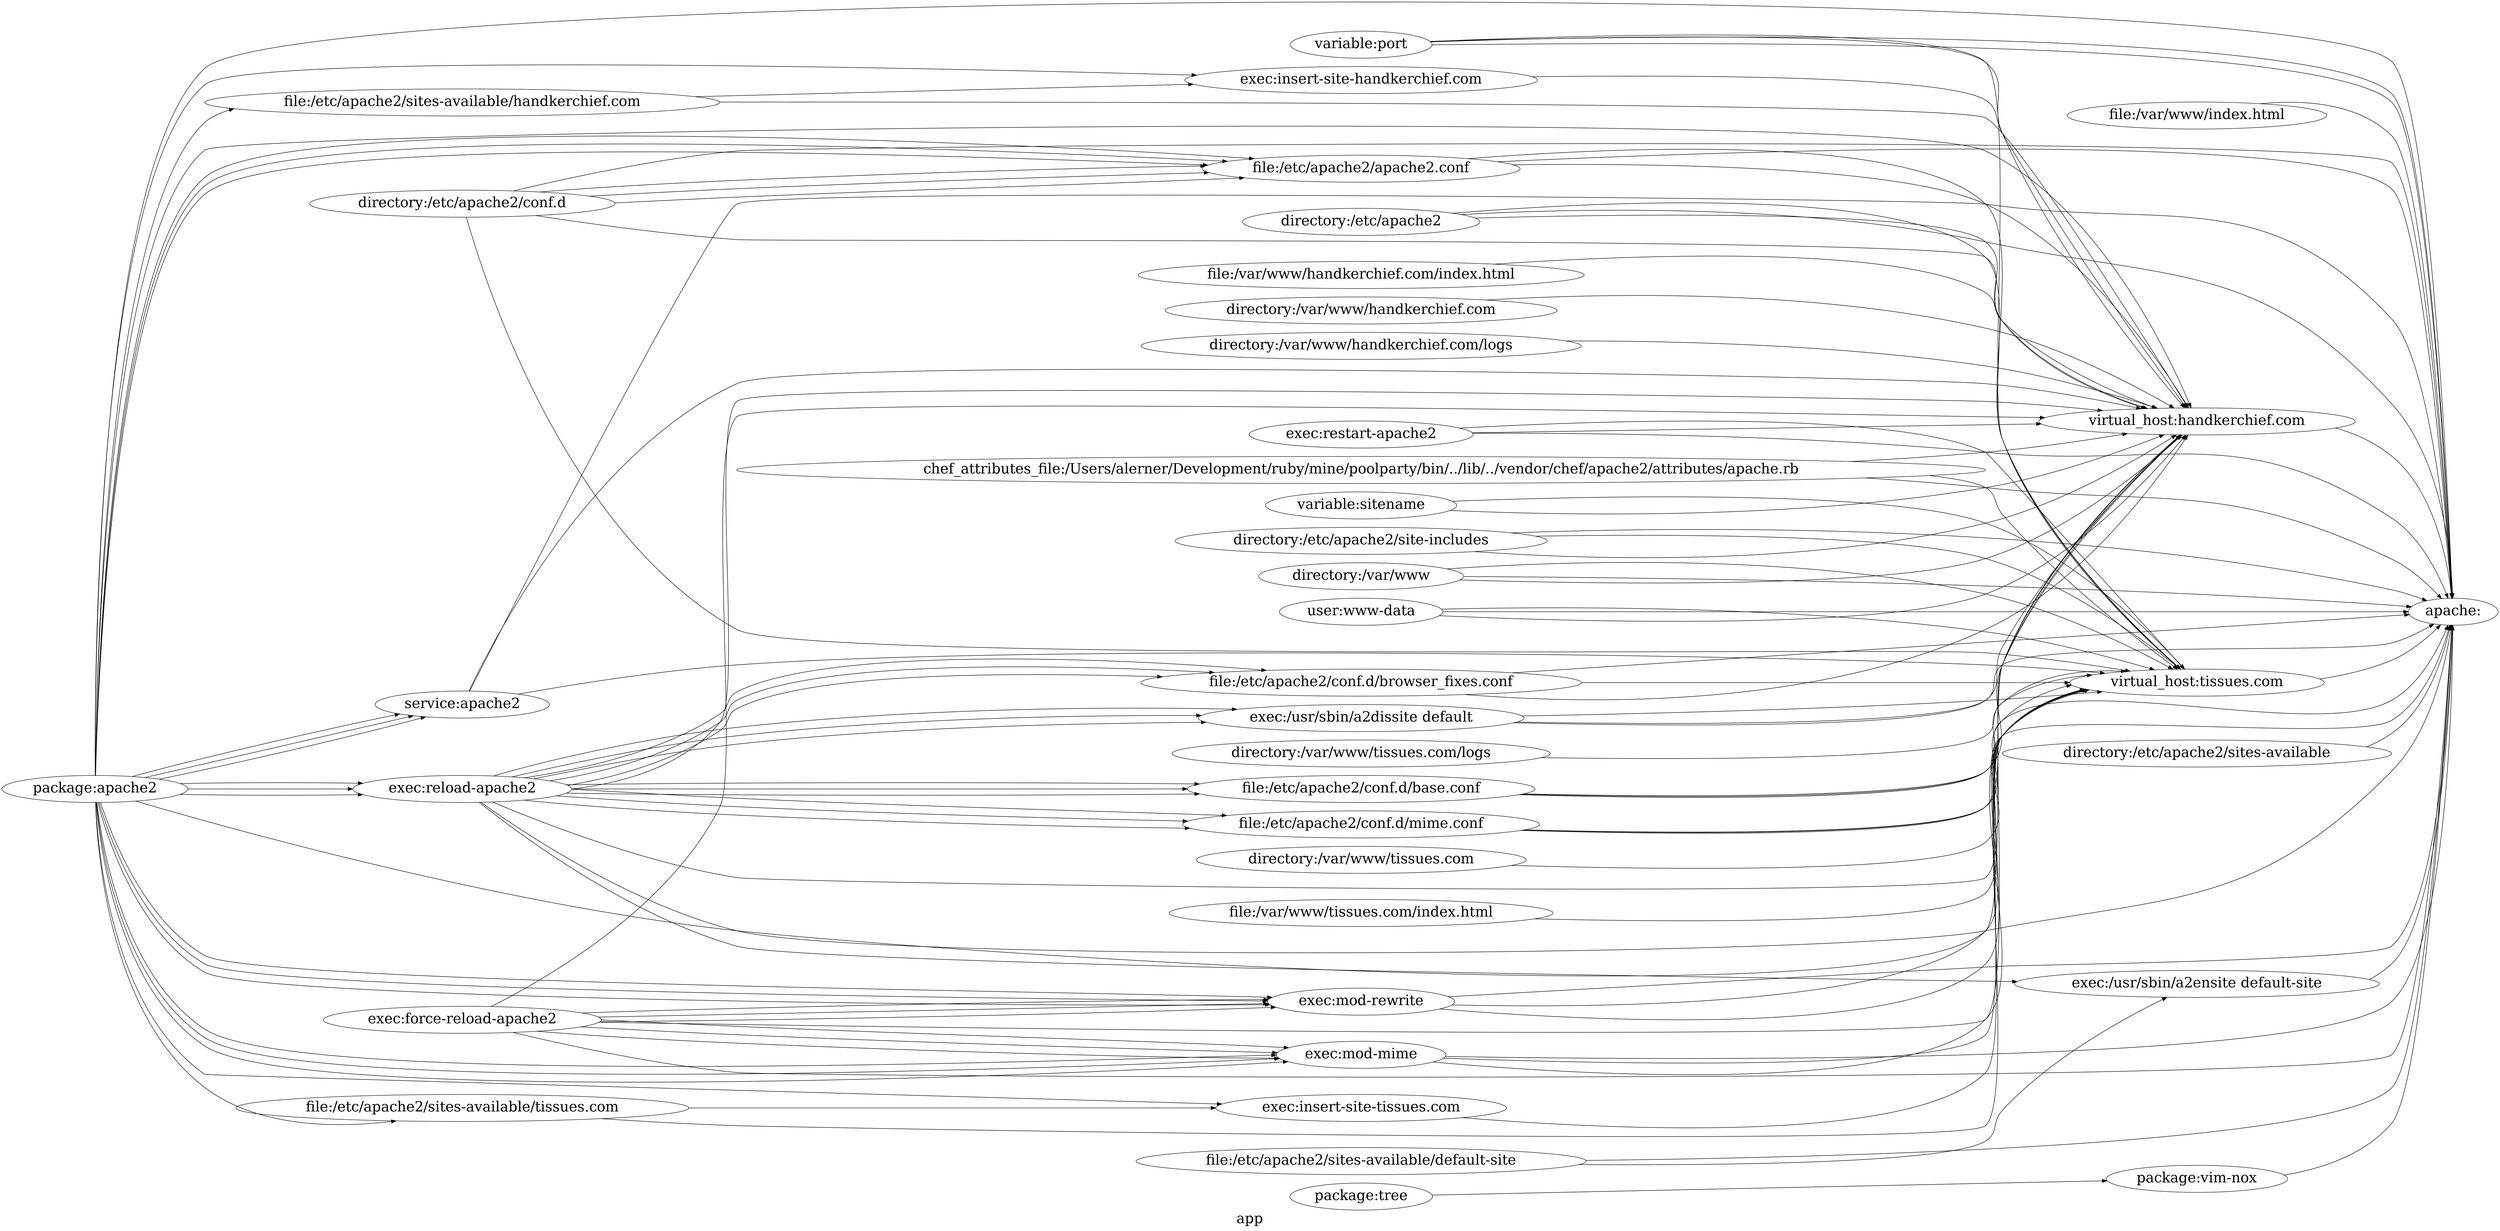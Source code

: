 digraph GRATR__Digraph {
    label = "app"
    rankdir = LR
    fontsize = 30
    bgcolor = white
    "virtual_host:tissues.com" [
        color = "#111111",
        fontsize = 30,
        style = rounded,
        label = "virtual_host:tissues.com"
    ]

    "directory:/etc/apache2" [
        color = "#111111",
        fontsize = 30,
        style = rounded,
        label = "directory:/etc/apache2"
    ]

    "file:/var/www/handkerchief.com/index.html" [
        color = "#111111",
        fontsize = 30,
        style = rounded,
        label = "file:/var/www/handkerchief.com/index.html"
    ]

    "file:/var/www/index.html" [
        color = "#111111",
        fontsize = 30,
        style = rounded,
        label = "file:/var/www/index.html"
    ]

    "exec:mod-mime" [
        color = "#111111",
        fontsize = 30,
        style = rounded,
        label = "exec:mod-mime"
    ]

    "file:/etc/apache2/apache2.conf" [
        color = "#111111",
        fontsize = 30,
        style = rounded,
        label = "file:/etc/apache2/apache2.conf"
    ]

    "exec:mod-mime" [
        color = "#111111",
        fontsize = 30,
        style = rounded,
        label = "exec:mod-mime"
    ]

    "file:/etc/apache2/conf.d/browser_fixes.conf" [
        color = "#111111",
        fontsize = 30,
        style = rounded,
        label = "file:/etc/apache2/conf.d/browser_fixes.conf"
    ]

    "file:/etc/apache2/apache2.conf" [
        color = "#111111",
        fontsize = 30,
        style = rounded,
        label = "file:/etc/apache2/apache2.conf"
    ]

    "virtual_host:handkerchief.com" [
        color = "#111111",
        fontsize = 30,
        style = rounded,
        label = "virtual_host:handkerchief.com"
    ]

    "directory:/etc/apache2" [
        color = "#111111",
        fontsize = 30,
        style = rounded,
        label = "directory:/etc/apache2"
    ]

    "exec:/usr/sbin/a2dissite default" [
        color = "#111111",
        fontsize = 30,
        style = rounded,
        label = "exec:/usr/sbin/a2dissite default"
    ]

    "file:/etc/apache2/conf.d/browser_fixes.conf" [
        color = "#111111",
        fontsize = 30,
        style = rounded,
        label = "file:/etc/apache2/conf.d/browser_fixes.conf"
    ]

    "directory:/etc/apache2" [
        color = "#111111",
        fontsize = 30,
        style = rounded,
        label = "directory:/etc/apache2"
    ]

    "exec:/usr/sbin/a2dissite default" [
        color = "#111111",
        fontsize = 30,
        style = rounded,
        label = "exec:/usr/sbin/a2dissite default"
    ]

    "exec:mod-mime" [
        color = "#111111",
        fontsize = 30,
        style = rounded,
        label = "exec:mod-mime"
    ]

    "file:/etc/apache2/conf.d/base.conf" [
        color = "#111111",
        fontsize = 30,
        style = rounded,
        label = "file:/etc/apache2/conf.d/base.conf"
    ]

    "file:/etc/apache2/conf.d/base.conf" [
        color = "#111111",
        fontsize = 30,
        style = rounded,
        label = "file:/etc/apache2/conf.d/base.conf"
    ]

    "exec:/usr/sbin/a2dissite default" [
        color = "#111111",
        fontsize = 30,
        style = rounded,
        label = "exec:/usr/sbin/a2dissite default"
    ]

    "directory:/etc/apache2/conf.d" [
        color = "#111111",
        fontsize = 30,
        style = rounded,
        label = "directory:/etc/apache2/conf.d"
    ]

    "package:tree" [
        color = "#111111",
        fontsize = 30,
        style = rounded,
        label = "package:tree"
    ]

    "file:/etc/apache2/conf.d/browser_fixes.conf" [
        color = "#111111",
        fontsize = 30,
        style = rounded,
        label = "file:/etc/apache2/conf.d/browser_fixes.conf"
    ]

    "package:apache2" [
        color = "#111111",
        fontsize = 30,
        style = rounded,
        label = "package:apache2"
    ]

    "package:apache2" [
        color = "#111111",
        fontsize = 30,
        style = rounded,
        label = "package:apache2"
    ]

    "file:/etc/apache2/conf.d/base.conf" [
        color = "#111111",
        fontsize = 30,
        style = rounded,
        label = "file:/etc/apache2/conf.d/base.conf"
    ]

    "directory:/etc/apache2/conf.d" [
        color = "#111111",
        fontsize = 30,
        style = rounded,
        label = "directory:/etc/apache2/conf.d"
    ]

    "exec:force-reload-apache2" [
        color = "#111111",
        fontsize = 30,
        style = rounded,
        label = "exec:force-reload-apache2"
    ]

    "exec:restart-apache2" [
        color = "#111111",
        fontsize = 30,
        style = rounded,
        label = "exec:restart-apache2"
    ]

    "exec:force-reload-apache2" [
        color = "#111111",
        fontsize = 30,
        style = rounded,
        label = "exec:force-reload-apache2"
    ]

    "directory:/etc/apache2/conf.d" [
        color = "#111111",
        fontsize = 30,
        style = rounded,
        label = "directory:/etc/apache2/conf.d"
    ]

    "variable:port" [
        color = "#111111",
        fontsize = 30,
        style = rounded,
        label = "variable:port"
    ]

    "package:apache2" [
        color = "#111111",
        fontsize = 30,
        style = rounded,
        label = "package:apache2"
    ]

    "exec:restart-apache2" [
        color = "#111111",
        fontsize = 30,
        style = rounded,
        label = "exec:restart-apache2"
    ]

    "chef_attributes_file:/Users/alerner/Development/ruby/mine/poolparty/bin/../lib/../vendor/chef/apache2/attributes/apache.rb" [
        color = "#111111",
        fontsize = 30,
        style = rounded,
        label = "chef_attributes_file:/Users/alerner/Development/ruby/mine/poolparty/bin/../lib/../vendor/chef/apache2/attributes/apache.rb"
    ]

    "exec:restart-apache2" [
        color = "#111111",
        fontsize = 30,
        style = rounded,
        label = "exec:restart-apache2"
    ]

    "directory:/var/www/handkerchief.com" [
        color = "#111111",
        fontsize = 30,
        style = rounded,
        label = "directory:/var/www/handkerchief.com"
    ]

    "exec:force-reload-apache2" [
        color = "#111111",
        fontsize = 30,
        style = rounded,
        label = "exec:force-reload-apache2"
    ]

    "directory:/etc/apache2/site-includes" [
        color = "#111111",
        fontsize = 30,
        style = rounded,
        label = "directory:/etc/apache2/site-includes"
    ]

    "variable:port" [
        color = "#111111",
        fontsize = 30,
        style = rounded,
        label = "variable:port"
    ]

    "directory:/var/www/tissues.com/logs" [
        color = "#111111",
        fontsize = 30,
        style = rounded,
        label = "directory:/var/www/tissues.com/logs"
    ]

    "chef_attributes_file:/Users/alerner/Development/ruby/mine/poolparty/bin/../lib/../vendor/chef/apache2/attributes/apache.rb" [
        color = "#111111",
        fontsize = 30,
        style = rounded,
        label = "chef_attributes_file:/Users/alerner/Development/ruby/mine/poolparty/bin/../lib/../vendor/chef/apache2/attributes/apache.rb"
    ]

    "variable:port" [
        color = "#111111",
        fontsize = 30,
        style = rounded,
        label = "variable:port"
    ]

    "directory:/var/www" [
        color = "#111111",
        fontsize = 30,
        style = rounded,
        label = "directory:/var/www"
    ]

    "exec:insert-site-handkerchief.com" [
        color = "#111111",
        fontsize = 30,
        style = rounded,
        label = "exec:insert-site-handkerchief.com"
    ]

    "directory:/etc/apache2/site-includes" [
        color = "#111111",
        fontsize = 30,
        style = rounded,
        label = "directory:/etc/apache2/site-includes"
    ]

    "file:/etc/apache2/sites-available/tissues.com" [
        color = "#111111",
        fontsize = 30,
        style = rounded,
        label = "file:/etc/apache2/sites-available/tissues.com"
    ]

    "directory:/etc/apache2/site-includes" [
        color = "#111111",
        fontsize = 30,
        style = rounded,
        label = "directory:/etc/apache2/site-includes"
    ]

    "apache:" [
        color = "#111111",
        fontsize = 30,
        style = rounded,
        label = "apache:"
    ]

    "chef_attributes_file:/Users/alerner/Development/ruby/mine/poolparty/bin/../lib/../vendor/chef/apache2/attributes/apache.rb" [
        color = "#111111",
        fontsize = 30,
        style = rounded,
        label = "chef_attributes_file:/Users/alerner/Development/ruby/mine/poolparty/bin/../lib/../vendor/chef/apache2/attributes/apache.rb"
    ]

    "directory:/var/www" [
        color = "#111111",
        fontsize = 30,
        style = rounded,
        label = "directory:/var/www"
    ]

    "variable:sitename" [
        color = "#111111",
        fontsize = 30,
        style = rounded,
        label = "variable:sitename"
    ]

    "directory:/var/www" [
        color = "#111111",
        fontsize = 30,
        style = rounded,
        label = "directory:/var/www"
    ]

    "exec:mod-rewrite" [
        color = "#111111",
        fontsize = 30,
        style = rounded,
        label = "exec:mod-rewrite"
    ]

    "exec:mod-rewrite" [
        color = "#111111",
        fontsize = 30,
        style = rounded,
        label = "exec:mod-rewrite"
    ]

    "directory:/etc/apache2/sites-available" [
        color = "#111111",
        fontsize = 30,
        style = rounded,
        label = "directory:/etc/apache2/sites-available"
    ]

    "file:/etc/apache2/conf.d/mime.conf" [
        color = "#111111",
        fontsize = 30,
        style = rounded,
        label = "file:/etc/apache2/conf.d/mime.conf"
    ]

    "file:/etc/apache2/conf.d/mime.conf" [
        color = "#111111",
        fontsize = 30,
        style = rounded,
        label = "file:/etc/apache2/conf.d/mime.conf"
    ]

    "service:apache2" [
        color = "#111111",
        fontsize = 30,
        style = rounded,
        label = "service:apache2"
    ]

    "exec:mod-rewrite" [
        color = "#111111",
        fontsize = 30,
        style = rounded,
        label = "exec:mod-rewrite"
    ]

    "service:apache2" [
        color = "#111111",
        fontsize = 30,
        style = rounded,
        label = "service:apache2"
    ]

    "file:/etc/apache2/conf.d/mime.conf" [
        color = "#111111",
        fontsize = 30,
        style = rounded,
        label = "file:/etc/apache2/conf.d/mime.conf"
    ]

    "user:www-data" [
        color = "#111111",
        fontsize = 30,
        style = rounded,
        label = "user:www-data"
    ]

    "user:www-data" [
        color = "#111111",
        fontsize = 30,
        style = rounded,
        label = "user:www-data"
    ]

    "service:apache2" [
        color = "#111111",
        fontsize = 30,
        style = rounded,
        label = "service:apache2"
    ]

    "directory:/var/www/tissues.com" [
        color = "#111111",
        fontsize = 30,
        style = rounded,
        label = "directory:/var/www/tissues.com"
    ]

    "user:www-data" [
        color = "#111111",
        fontsize = 30,
        style = rounded,
        label = "user:www-data"
    ]

    "exec:reload-apache2" [
        color = "#111111",
        fontsize = 30,
        style = rounded,
        label = "exec:reload-apache2"
    ]

    "file:/etc/apache2/sites-available/default-site" [
        color = "#111111",
        fontsize = 30,
        style = rounded,
        label = "file:/etc/apache2/sites-available/default-site"
    ]

    "package:vim-nox" [
        color = "#111111",
        fontsize = 30,
        style = rounded,
        label = "package:vim-nox"
    ]

    "exec:reload-apache2" [
        color = "#111111",
        fontsize = 30,
        style = rounded,
        label = "exec:reload-apache2"
    ]

    "exec:insert-site-tissues.com" [
        color = "#111111",
        fontsize = 30,
        style = rounded,
        label = "exec:insert-site-tissues.com"
    ]

    "exec:reload-apache2" [
        color = "#111111",
        fontsize = 30,
        style = rounded,
        label = "exec:reload-apache2"
    ]

    "exec:/usr/sbin/a2ensite default-site" [
        color = "#111111",
        fontsize = 30,
        style = rounded,
        label = "exec:/usr/sbin/a2ensite default-site"
    ]

    "variable:port" [
        color = "#111111",
        fontsize = 30,
        style = rounded,
        label = "variable:port"
    ]

    "directory:/var/www/handkerchief.com/logs" [
        color = "#111111",
        fontsize = 30,
        style = rounded,
        label = "directory:/var/www/handkerchief.com/logs"
    ]

    "variable:sitename" [
        color = "#111111",
        fontsize = 30,
        style = rounded,
        label = "variable:sitename"
    ]

    "file:/var/www/tissues.com/index.html" [
        color = "#111111",
        fontsize = 30,
        style = rounded,
        label = "file:/var/www/tissues.com/index.html"
    ]

    "file:/etc/apache2/sites-available/handkerchief.com" [
        color = "#111111",
        fontsize = 30,
        style = rounded,
        label = "file:/etc/apache2/sites-available/handkerchief.com"
    ]

    "file:/etc/apache2/apache2.conf" [
        color = "#111111",
        fontsize = 30,
        style = rounded,
        label = "file:/etc/apache2/apache2.conf"
    ]

    "file:/var/www/tissues.com/index.html" -> "virtual_host:tissues.com" [
        fontsize = 30
    ]

    "exec:/usr/sbin/a2dissite default" -> "virtual_host:tissues.com" [
        fontsize = 30
    ]

    "directory:/var/www/handkerchief.com" -> "virtual_host:handkerchief.com" [
        fontsize = 30
    ]

    "package:apache2" -> "service:apache2" [
        fontsize = 30
    ]

    "package:vim-nox" -> "apache:" [
        fontsize = 30
    ]

    "variable:port" -> "virtual_host:tissues.com" [
        fontsize = 30
    ]

    "virtual_host:tissues.com" -> "apache:" [
        fontsize = 30
    ]

    "directory:/etc/apache2/conf.d" -> "file:/etc/apache2/apache2.conf" [
        fontsize = 30
    ]

    "chef_attributes_file:/Users/alerner/Development/ruby/mine/poolparty/bin/../lib/../vendor/chef/apache2/attributes/apache.rb" -> "apache:" [
        fontsize = 30
    ]

    "directory:/etc/apache2/sites-available" -> "apache:" [
        fontsize = 30
    ]

    "file:/etc/apache2/apache2.conf" -> "apache:" [
        fontsize = 30
    ]

    "variable:port" -> "apache:" [
        fontsize = 30
    ]

    "directory:/etc/apache2/conf.d" -> "virtual_host:handkerchief.com" [
        fontsize = 30
    ]

    "exec:insert-site-tissues.com" -> "virtual_host:tissues.com" [
        fontsize = 30
    ]

    "exec:force-reload-apache2" -> "exec:mod-mime" [
        fontsize = 30
    ]

    "directory:/etc/apache2/site-includes" -> "virtual_host:tissues.com" [
        fontsize = 30
    ]

    "file:/etc/apache2/conf.d/base.conf" -> "virtual_host:handkerchief.com" [
        fontsize = 30
    ]

    "package:apache2" -> "exec:reload-apache2" [
        fontsize = 30
    ]

    "package:tree" -> "package:vim-nox" [
        fontsize = 30
    ]

    "exec:mod-rewrite" -> "virtual_host:tissues.com" [
        fontsize = 30
    ]

    "directory:/var/www" -> "apache:" [
        fontsize = 30
    ]

    "exec:force-reload-apache2" -> "exec:mod-mime" [
        fontsize = 30
    ]

    "directory:/var/www/handkerchief.com/logs" -> "virtual_host:handkerchief.com" [
        fontsize = 30
    ]

    "package:apache2" -> "service:apache2" [
        fontsize = 30
    ]

    "package:apache2" -> "exec:insert-site-handkerchief.com" [
        fontsize = 30
    ]

    "file:/var/www/index.html" -> "apache:" [
        fontsize = 30
    ]

    "file:/etc/apache2/apache2.conf" -> "virtual_host:handkerchief.com" [
        fontsize = 30
    ]

    "exec:restart-apache2" -> "virtual_host:handkerchief.com" [
        fontsize = 30
    ]

    "exec:reload-apache2" -> "file:/etc/apache2/conf.d/browser_fixes.conf" [
        fontsize = 30
    ]

    "exec:mod-rewrite" -> "apache:" [
        fontsize = 30
    ]

    "exec:mod-mime" -> "apache:" [
        fontsize = 30
    ]

    "exec:force-reload-apache2" -> "exec:mod-rewrite" [
        fontsize = 30
    ]

    "directory:/etc/apache2" -> "apache:" [
        fontsize = 30
    ]

    "exec:force-reload-apache2" -> "exec:mod-rewrite" [
        fontsize = 30
    ]

    "package:apache2" -> "service:apache2" [
        fontsize = 30
    ]

    "package:apache2" -> "exec:mod-rewrite" [
        fontsize = 30
    ]

    "package:apache2" -> "apache:" [
        fontsize = 30
    ]

    "service:apache2" -> "virtual_host:tissues.com" [
        fontsize = 30
    ]

    "exec:reload-apache2" -> "virtual_host:handkerchief.com" [
        fontsize = 30
    ]

    "directory:/var/www" -> "virtual_host:tissues.com" [
        fontsize = 30
    ]

    "exec:/usr/sbin/a2dissite default" -> "virtual_host:handkerchief.com" [
        fontsize = 30
    ]

    "exec:force-reload-apache2" -> "virtual_host:handkerchief.com" [
        fontsize = 30
    ]

    "exec:reload-apache2" -> "file:/etc/apache2/conf.d/browser_fixes.conf" [
        fontsize = 30
    ]

    "directory:/etc/apache2/site-includes" -> "virtual_host:handkerchief.com" [
        fontsize = 30
    ]

    "service:apache2" -> "virtual_host:handkerchief.com" [
        fontsize = 30
    ]

    "file:/etc/apache2/conf.d/base.conf" -> "apache:" [
        fontsize = 30
    ]

    "exec:reload-apache2" -> "file:/etc/apache2/conf.d/browser_fixes.conf" [
        fontsize = 30
    ]

    "file:/etc/apache2/sites-available/default-site" -> "apache:" [
        fontsize = 30
    ]

    "directory:/etc/apache2/conf.d" -> "virtual_host:tissues.com" [
        fontsize = 30
    ]

    "directory:/var/www/tissues.com" -> "virtual_host:tissues.com" [
        fontsize = 30
    ]

    "exec:reload-apache2" -> "file:/etc/apache2/conf.d/mime.conf" [
        fontsize = 30
    ]

    "directory:/etc/apache2" -> "virtual_host:handkerchief.com" [
        fontsize = 30
    ]

    "package:apache2" -> "file:/etc/apache2/sites-available/handkerchief.com" [
        fontsize = 30
    ]

    "file:/etc/apache2/conf.d/browser_fixes.conf" -> "virtual_host:tissues.com" [
        fontsize = 30
    ]

    "exec:force-reload-apache2" -> "exec:mod-mime" [
        fontsize = 30
    ]

    "package:apache2" -> "virtual_host:tissues.com" [
        fontsize = 30
    ]

    "exec:/usr/sbin/a2dissite default" -> "apache:" [
        fontsize = 30
    ]

    "file:/etc/apache2/conf.d/base.conf" -> "virtual_host:tissues.com" [
        fontsize = 30
    ]

    "directory:/var/www" -> "virtual_host:handkerchief.com" [
        fontsize = 30
    ]

    "package:apache2" -> "file:/etc/apache2/apache2.conf" [
        fontsize = 30
    ]

    "directory:/etc/apache2/site-includes" -> "apache:" [
        fontsize = 30
    ]

    "file:/etc/apache2/sites-available/tissues.com" -> "virtual_host:tissues.com" [
        fontsize = 30
    ]

    "directory:/etc/apache2/conf.d" -> "file:/etc/apache2/apache2.conf" [
        fontsize = 30
    ]

    "virtual_host:handkerchief.com" -> "apache:" [
        fontsize = 30
    ]

    "user:www-data" -> "virtual_host:handkerchief.com" [
        fontsize = 30
    ]

    "exec:reload-apache2" -> "file:/etc/apache2/conf.d/mime.conf" [
        fontsize = 30
    ]

    "file:/etc/apache2/sites-available/tissues.com" -> "exec:insert-site-tissues.com" [
        fontsize = 30
    ]

    "file:/etc/apache2/conf.d/mime.conf" -> "virtual_host:handkerchief.com" [
        fontsize = 30
    ]

    "file:/etc/apache2/conf.d/mime.conf" -> "apache:" [
        fontsize = 30
    ]

    "file:/etc/apache2/apache2.conf" -> "virtual_host:tissues.com" [
        fontsize = 30
    ]

    "exec:restart-apache2" -> "apache:" [
        fontsize = 30
    ]

    "file:/etc/apache2/sites-available/handkerchief.com" -> "exec:insert-site-handkerchief.com" [
        fontsize = 30
    ]

    "exec:force-reload-apache2" -> "virtual_host:tissues.com" [
        fontsize = 30
    ]

    "variable:port" -> "apache:" [
        fontsize = 30
    ]

    "chef_attributes_file:/Users/alerner/Development/ruby/mine/poolparty/bin/../lib/../vendor/chef/apache2/attributes/apache.rb" -> "virtual_host:tissues.com" [
        fontsize = 30
    ]

    "file:/etc/apache2/conf.d/browser_fixes.conf" -> "apache:" [
        fontsize = 30
    ]

    "variable:sitename" -> "virtual_host:handkerchief.com" [
        fontsize = 30
    ]

    "file:/etc/apache2/sites-available/handkerchief.com" -> "virtual_host:handkerchief.com" [
        fontsize = 30
    ]

    "exec:restart-apache2" -> "virtual_host:tissues.com" [
        fontsize = 30
    ]

    "exec:force-reload-apache2" -> "exec:mod-rewrite" [
        fontsize = 30
    ]

    "package:apache2" -> "exec:mod-mime" [
        fontsize = 30
    ]

    "exec:/usr/sbin/a2ensite default-site" -> "apache:" [
        fontsize = 30
    ]

    "file:/etc/apache2/conf.d/mime.conf" -> "virtual_host:tissues.com" [
        fontsize = 30
    ]

    "exec:reload-apache2" -> "file:/etc/apache2/conf.d/mime.conf" [
        fontsize = 30
    ]

    "file:/etc/apache2/conf.d/browser_fixes.conf" -> "virtual_host:handkerchief.com" [
        fontsize = 30
    ]

    "package:apache2" -> "exec:reload-apache2" [
        fontsize = 30
    ]

    "user:www-data" -> "virtual_host:tissues.com" [
        fontsize = 30
    ]

    "exec:reload-apache2" -> "file:/etc/apache2/conf.d/base.conf" [
        fontsize = 30
    ]

    "package:apache2" -> "exec:mod-rewrite" [
        fontsize = 30
    ]

    "exec:reload-apache2" -> "apache:" [
        fontsize = 30
    ]

    "directory:/etc/apache2" -> "virtual_host:tissues.com" [
        fontsize = 30
    ]

    "exec:reload-apache2" -> "file:/etc/apache2/conf.d/base.conf" [
        fontsize = 30
    ]

    "exec:reload-apache2" -> "exec:/usr/sbin/a2dissite default" [
        fontsize = 30
    ]

    "package:apache2" -> "file:/etc/apache2/apache2.conf" [
        fontsize = 30
    ]

    "package:apache2" -> "virtual_host:handkerchief.com" [
        fontsize = 30
    ]

    "variable:sitename" -> "virtual_host:tissues.com" [
        fontsize = 30
    ]

    "service:apache2" -> "apache:" [
        fontsize = 30
    ]

    "exec:reload-apache2" -> "exec:/usr/sbin/a2dissite default" [
        fontsize = 30
    ]

    "directory:/var/www/tissues.com/logs" -> "virtual_host:tissues.com" [
        fontsize = 30
    ]

    "package:apache2" -> "exec:mod-mime" [
        fontsize = 30
    ]

    "user:www-data" -> "apache:" [
        fontsize = 30
    ]

    "chef_attributes_file:/Users/alerner/Development/ruby/mine/poolparty/bin/../lib/../vendor/chef/apache2/attributes/apache.rb" -> "virtual_host:handkerchief.com" [
        fontsize = 30
    ]

    "package:apache2" -> "file:/etc/apache2/apache2.conf" [
        fontsize = 30
    ]

    "file:/etc/apache2/sites-available/default-site" -> "exec:/usr/sbin/a2ensite default-site" [
        fontsize = 30
    ]

    "exec:reload-apache2" -> "exec:/usr/sbin/a2ensite default-site" [
        fontsize = 30
    ]

    "exec:mod-mime" -> "virtual_host:tissues.com" [
        fontsize = 30
    ]

    "exec:reload-apache2" -> "virtual_host:tissues.com" [
        fontsize = 30
    ]

    "exec:reload-apache2" -> "file:/etc/apache2/conf.d/base.conf" [
        fontsize = 30
    ]

    "package:apache2" -> "exec:insert-site-tissues.com" [
        fontsize = 30
    ]

    "exec:reload-apache2" -> "exec:/usr/sbin/a2dissite default" [
        fontsize = 30
    ]

    "package:apache2" -> "exec:reload-apache2" [
        fontsize = 30
    ]

    "package:apache2" -> "exec:mod-mime" [
        fontsize = 30
    ]

    "exec:mod-rewrite" -> "virtual_host:handkerchief.com" [
        fontsize = 30
    ]

    "file:/var/www/handkerchief.com/index.html" -> "virtual_host:handkerchief.com" [
        fontsize = 30
    ]

    "exec:force-reload-apache2" -> "apache:" [
        fontsize = 30
    ]

    "directory:/etc/apache2/conf.d" -> "apache:" [
        fontsize = 30
    ]

    "package:apache2" -> "exec:mod-rewrite" [
        fontsize = 30
    ]

    "exec:insert-site-handkerchief.com" -> "virtual_host:handkerchief.com" [
        fontsize = 30
    ]

    "directory:/etc/apache2/conf.d" -> "file:/etc/apache2/apache2.conf" [
        fontsize = 30
    ]

    "package:apache2" -> "file:/etc/apache2/sites-available/tissues.com" [
        fontsize = 30
    ]

    "exec:mod-mime" -> "virtual_host:handkerchief.com" [
        fontsize = 30
    ]

    "variable:port" -> "virtual_host:handkerchief.com" [
        fontsize = 30
    ]

}

